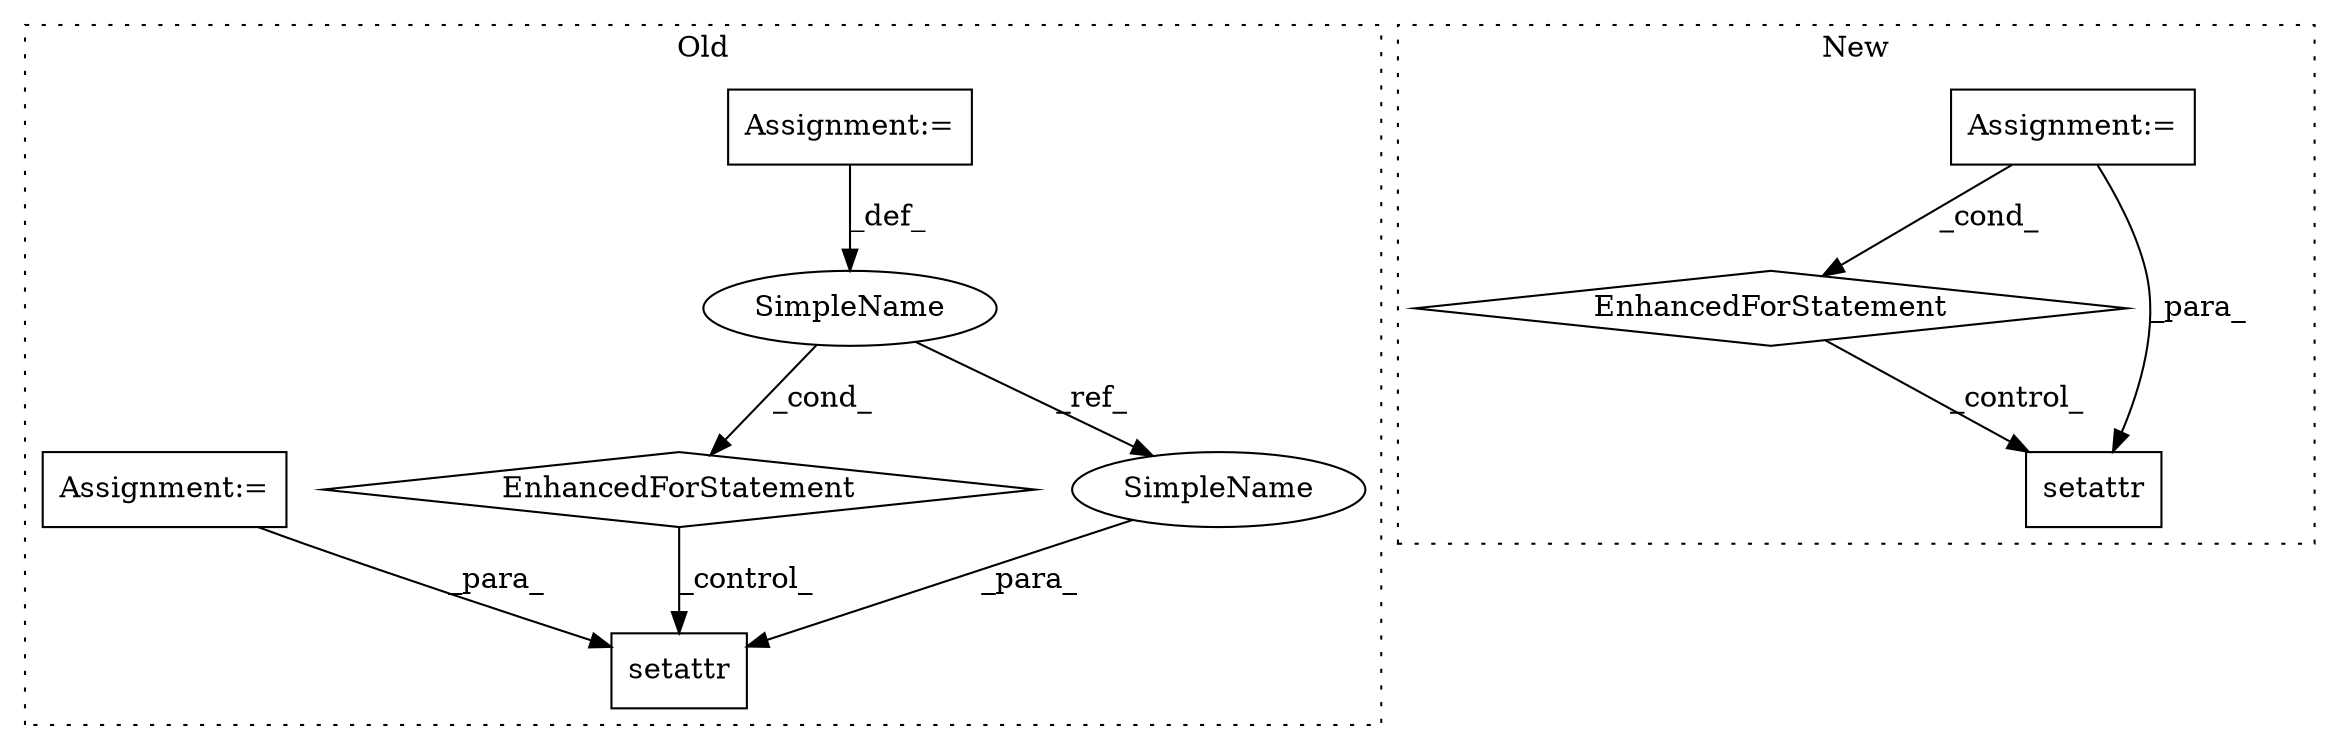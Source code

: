 digraph G {
subgraph cluster0 {
1 [label="setattr" a="32" s="8166,8200" l="8,1" shape="box"];
4 [label="EnhancedForStatement" a="70" s="8062,8156" l="67,2" shape="diamond"];
5 [label="Assignment:=" a="7" s="7927" l="1" shape="box"];
7 [label="SimpleName" a="42" s="8133" l="3" shape="ellipse"];
8 [label="Assignment:=" a="7" s="7993" l="1" shape="box"];
9 [label="SimpleName" a="42" s="8197" l="3" shape="ellipse"];
label = "Old";
style="dotted";
}
subgraph cluster1 {
2 [label="EnhancedForStatement" a="70" s="8084,8158" l="53,2" shape="diamond"];
3 [label="Assignment:=" a="7" s="8084,8158" l="53,2" shape="box"];
6 [label="setattr" a="32" s="8168,8198" l="8,1" shape="box"];
label = "New";
style="dotted";
}
2 -> 6 [label="_control_"];
3 -> 6 [label="_para_"];
3 -> 2 [label="_cond_"];
4 -> 1 [label="_control_"];
5 -> 7 [label="_def_"];
7 -> 4 [label="_cond_"];
7 -> 9 [label="_ref_"];
8 -> 1 [label="_para_"];
9 -> 1 [label="_para_"];
}